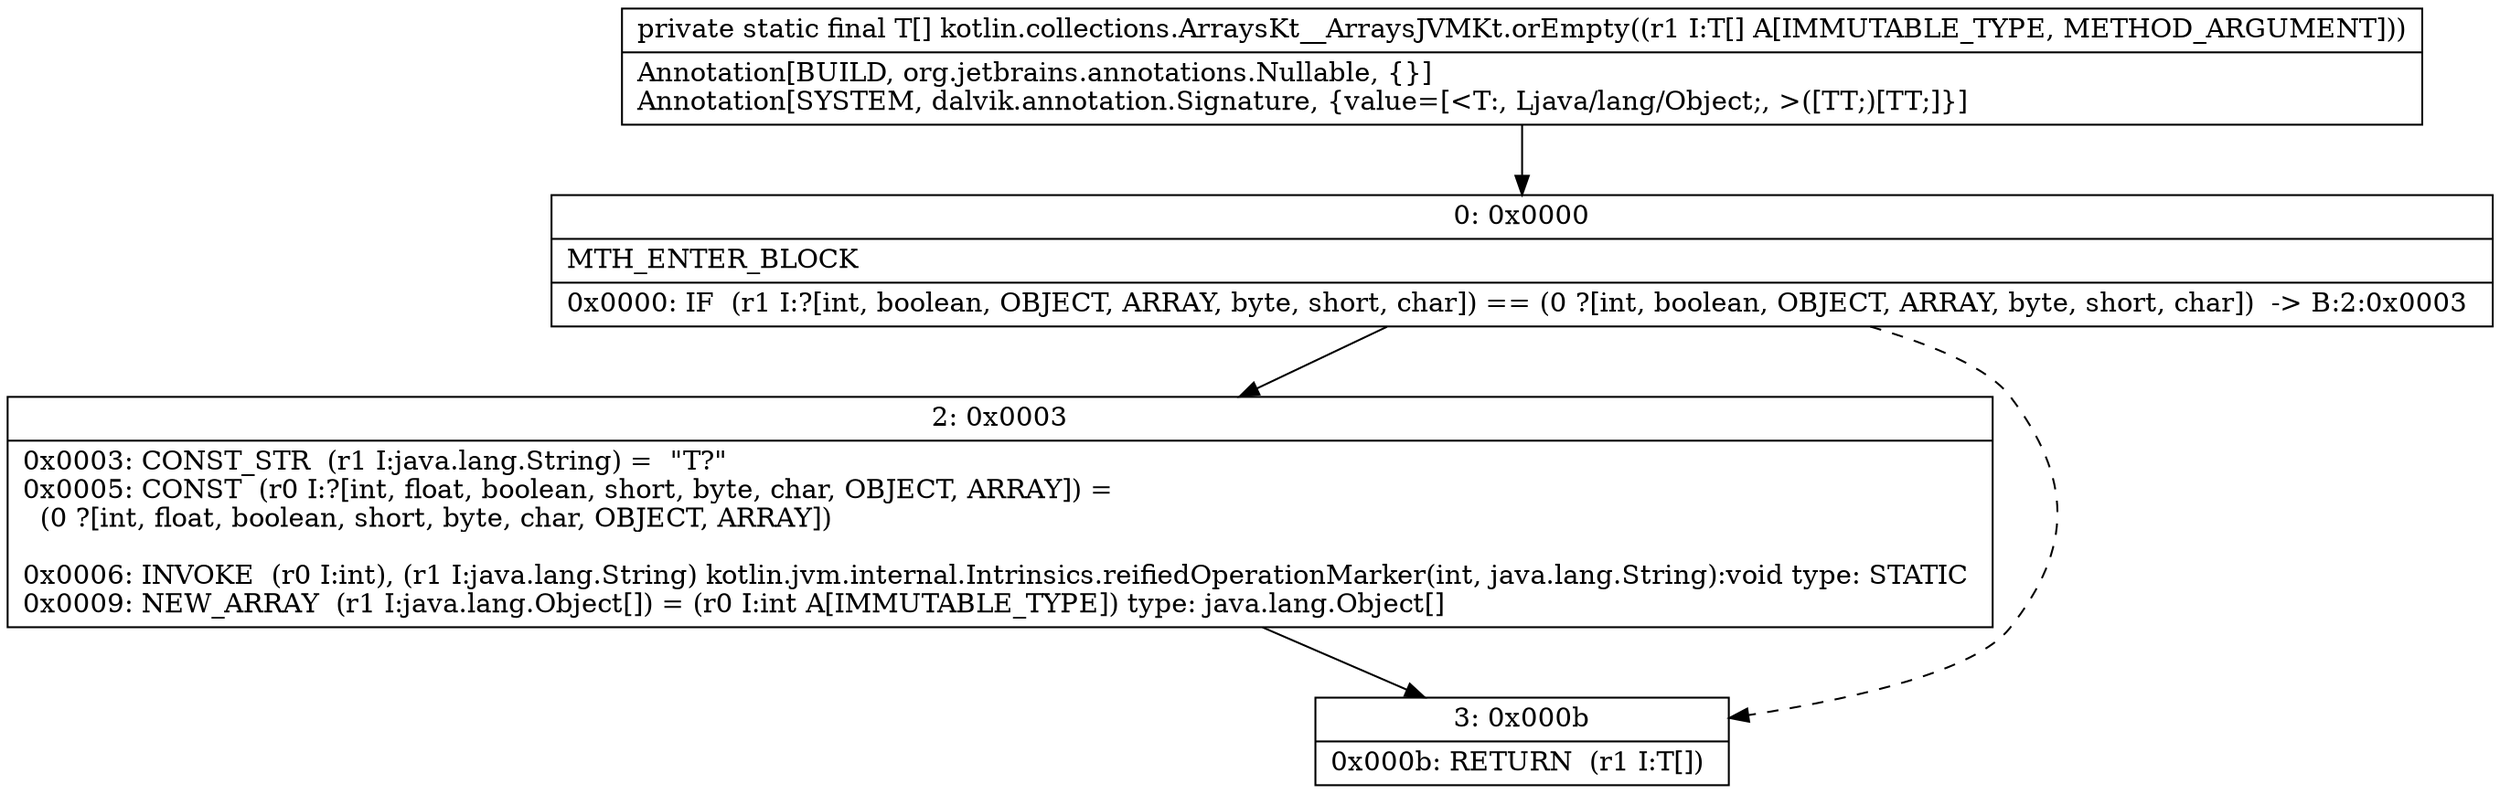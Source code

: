 digraph "CFG forkotlin.collections.ArraysKt__ArraysJVMKt.orEmpty([Ljava\/lang\/Object;)[Ljava\/lang\/Object;" {
Node_0 [shape=record,label="{0\:\ 0x0000|MTH_ENTER_BLOCK\l|0x0000: IF  (r1 I:?[int, boolean, OBJECT, ARRAY, byte, short, char]) == (0 ?[int, boolean, OBJECT, ARRAY, byte, short, char])  \-\> B:2:0x0003 \l}"];
Node_2 [shape=record,label="{2\:\ 0x0003|0x0003: CONST_STR  (r1 I:java.lang.String) =  \"T?\" \l0x0005: CONST  (r0 I:?[int, float, boolean, short, byte, char, OBJECT, ARRAY]) = \l  (0 ?[int, float, boolean, short, byte, char, OBJECT, ARRAY])\l \l0x0006: INVOKE  (r0 I:int), (r1 I:java.lang.String) kotlin.jvm.internal.Intrinsics.reifiedOperationMarker(int, java.lang.String):void type: STATIC \l0x0009: NEW_ARRAY  (r1 I:java.lang.Object[]) = (r0 I:int A[IMMUTABLE_TYPE]) type: java.lang.Object[] \l}"];
Node_3 [shape=record,label="{3\:\ 0x000b|0x000b: RETURN  (r1 I:T[]) \l}"];
MethodNode[shape=record,label="{private static final T[] kotlin.collections.ArraysKt__ArraysJVMKt.orEmpty((r1 I:T[] A[IMMUTABLE_TYPE, METHOD_ARGUMENT]))  | Annotation[BUILD, org.jetbrains.annotations.Nullable, \{\}]\lAnnotation[SYSTEM, dalvik.annotation.Signature, \{value=[\<T:, Ljava\/lang\/Object;, \>([TT;)[TT;]\}]\l}"];
MethodNode -> Node_0;
Node_0 -> Node_2;
Node_0 -> Node_3[style=dashed];
Node_2 -> Node_3;
}

